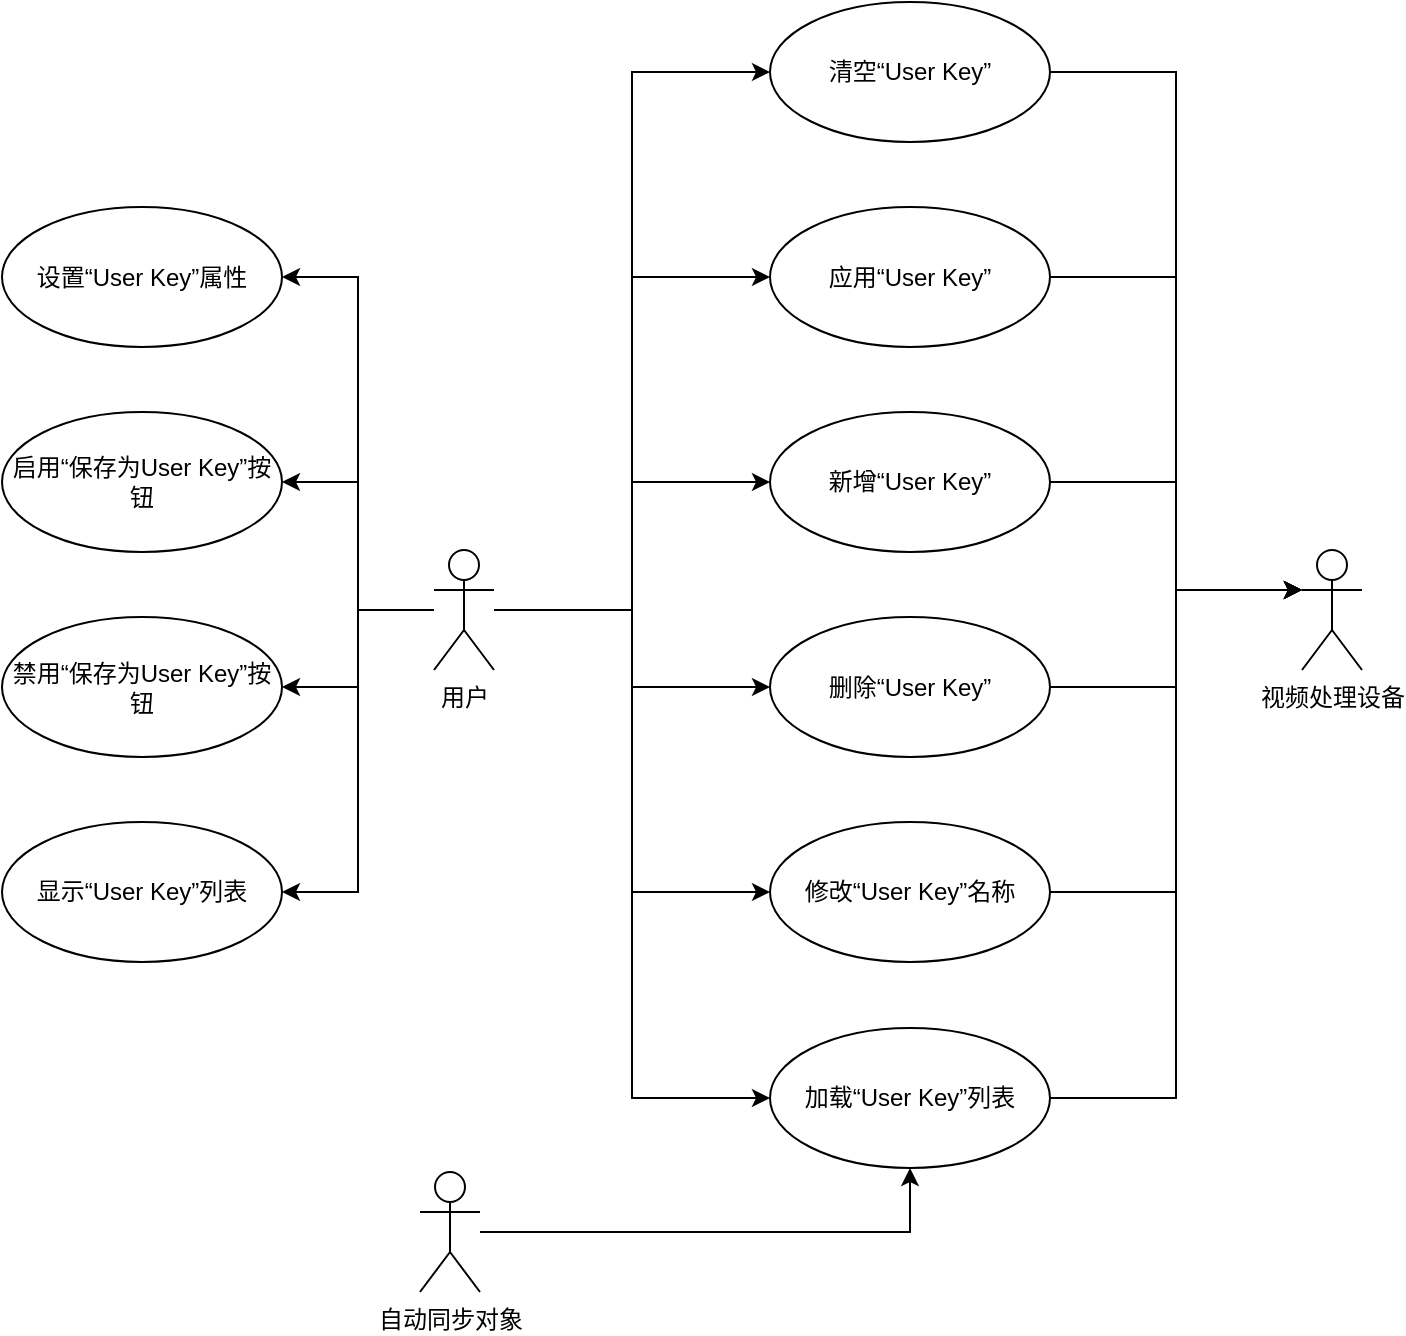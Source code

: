 <mxfile version="12.0.0" type="github" pages="1"><diagram id="k-A2DPcNK4Fi7RNg86N0" name="UserKey UserCase"><mxGraphModel dx="1408" dy="790" grid="1" gridSize="10" guides="1" tooltips="1" connect="1" arrows="1" fold="1" page="1" pageScale="1" pageWidth="827" pageHeight="1169" math="0" shadow="0"><root><mxCell id="0"/><mxCell id="1" parent="0"/><mxCell id="VcxcUE_bpvfnusnmxM5i-7" value="启用“保存为User Key”按钮" style="ellipse;whiteSpace=wrap;html=1;" vertex="1" parent="1"><mxGeometry x="70" y="341" width="140" height="70" as="geometry"/></mxCell><mxCell id="VcxcUE_bpvfnusnmxM5i-8" value="禁用“保存为User Key”按钮" style="ellipse;whiteSpace=wrap;html=1;" vertex="1" parent="1"><mxGeometry x="70" y="443.5" width="140" height="70" as="geometry"/></mxCell><mxCell id="VcxcUE_bpvfnusnmxM5i-50" style="edgeStyle=orthogonalEdgeStyle;rounded=0;orthogonalLoop=1;jettySize=auto;html=1;entryX=0;entryY=0.333;entryDx=0;entryDy=0;entryPerimeter=0;" edge="1" parent="1" source="VcxcUE_bpvfnusnmxM5i-9" target="VcxcUE_bpvfnusnmxM5i-21"><mxGeometry relative="1" as="geometry"/></mxCell><mxCell id="VcxcUE_bpvfnusnmxM5i-9" value="新增“User Key”" style="ellipse;whiteSpace=wrap;html=1;" vertex="1" parent="1"><mxGeometry x="454" y="341" width="140" height="70" as="geometry"/></mxCell><mxCell id="VcxcUE_bpvfnusnmxM5i-51" style="edgeStyle=orthogonalEdgeStyle;rounded=0;orthogonalLoop=1;jettySize=auto;html=1;entryX=0;entryY=0.333;entryDx=0;entryDy=0;entryPerimeter=0;" edge="1" parent="1" source="VcxcUE_bpvfnusnmxM5i-10" target="VcxcUE_bpvfnusnmxM5i-21"><mxGeometry relative="1" as="geometry"/></mxCell><mxCell id="VcxcUE_bpvfnusnmxM5i-10" value="删除“User Key”" style="ellipse;whiteSpace=wrap;html=1;" vertex="1" parent="1"><mxGeometry x="454" y="443.5" width="140" height="70" as="geometry"/></mxCell><mxCell id="VcxcUE_bpvfnusnmxM5i-52" style="edgeStyle=orthogonalEdgeStyle;rounded=0;orthogonalLoop=1;jettySize=auto;html=1;entryX=0;entryY=0.333;entryDx=0;entryDy=0;entryPerimeter=0;" edge="1" parent="1" source="VcxcUE_bpvfnusnmxM5i-11" target="VcxcUE_bpvfnusnmxM5i-21"><mxGeometry relative="1" as="geometry"><mxPoint x="650" y="568" as="targetPoint"/></mxGeometry></mxCell><mxCell id="VcxcUE_bpvfnusnmxM5i-11" value="修改“User Key”名称" style="ellipse;whiteSpace=wrap;html=1;" vertex="1" parent="1"><mxGeometry x="454" y="546" width="140" height="70" as="geometry"/></mxCell><mxCell id="VcxcUE_bpvfnusnmxM5i-53" style="edgeStyle=orthogonalEdgeStyle;rounded=0;orthogonalLoop=1;jettySize=auto;html=1;entryX=0;entryY=0.333;entryDx=0;entryDy=0;entryPerimeter=0;" edge="1" parent="1" source="VcxcUE_bpvfnusnmxM5i-12" target="VcxcUE_bpvfnusnmxM5i-21"><mxGeometry relative="1" as="geometry"/></mxCell><mxCell id="VcxcUE_bpvfnusnmxM5i-12" value="加载“User Key”列表" style="ellipse;whiteSpace=wrap;html=1;" vertex="1" parent="1"><mxGeometry x="454" y="649" width="140" height="70" as="geometry"/></mxCell><mxCell id="VcxcUE_bpvfnusnmxM5i-13" value="显示“User Key”列表" style="ellipse;whiteSpace=wrap;html=1;" vertex="1" parent="1"><mxGeometry x="70" y="546" width="140" height="70" as="geometry"/></mxCell><mxCell id="VcxcUE_bpvfnusnmxM5i-38" style="edgeStyle=orthogonalEdgeStyle;rounded=0;orthogonalLoop=1;jettySize=auto;html=1;" edge="1" parent="1" source="VcxcUE_bpvfnusnmxM5i-14" target="VcxcUE_bpvfnusnmxM5i-12"><mxGeometry relative="1" as="geometry"/></mxCell><mxCell id="VcxcUE_bpvfnusnmxM5i-14" value="自动同步对象" style="shape=umlActor;verticalLabelPosition=bottom;labelBackgroundColor=#ffffff;verticalAlign=top;html=1;" vertex="1" parent="1"><mxGeometry x="279" y="721" width="30" height="60" as="geometry"/></mxCell><mxCell id="VcxcUE_bpvfnusnmxM5i-21" value="视频处理设备" style="shape=umlActor;verticalLabelPosition=bottom;labelBackgroundColor=#ffffff;verticalAlign=top;html=1;" vertex="1" parent="1"><mxGeometry x="720" y="410" width="30" height="60" as="geometry"/></mxCell><mxCell id="VcxcUE_bpvfnusnmxM5i-39" style="edgeStyle=orthogonalEdgeStyle;rounded=0;orthogonalLoop=1;jettySize=auto;html=1;entryX=1;entryY=0.5;entryDx=0;entryDy=0;" edge="1" parent="1" source="VcxcUE_bpvfnusnmxM5i-31" target="VcxcUE_bpvfnusnmxM5i-7"><mxGeometry relative="1" as="geometry"/></mxCell><mxCell id="VcxcUE_bpvfnusnmxM5i-40" style="edgeStyle=orthogonalEdgeStyle;rounded=0;orthogonalLoop=1;jettySize=auto;html=1;entryX=1;entryY=0.5;entryDx=0;entryDy=0;" edge="1" parent="1" source="VcxcUE_bpvfnusnmxM5i-31" target="VcxcUE_bpvfnusnmxM5i-8"><mxGeometry relative="1" as="geometry"/></mxCell><mxCell id="VcxcUE_bpvfnusnmxM5i-41" style="edgeStyle=orthogonalEdgeStyle;rounded=0;orthogonalLoop=1;jettySize=auto;html=1;entryX=1;entryY=0.5;entryDx=0;entryDy=0;" edge="1" parent="1" source="VcxcUE_bpvfnusnmxM5i-31" target="VcxcUE_bpvfnusnmxM5i-13"><mxGeometry relative="1" as="geometry"/></mxCell><mxCell id="VcxcUE_bpvfnusnmxM5i-64" style="edgeStyle=orthogonalEdgeStyle;rounded=0;orthogonalLoop=1;jettySize=auto;html=1;entryX=1;entryY=0.5;entryDx=0;entryDy=0;" edge="1" parent="1" source="VcxcUE_bpvfnusnmxM5i-31" target="VcxcUE_bpvfnusnmxM5i-63"><mxGeometry relative="1" as="geometry"/></mxCell><mxCell id="VcxcUE_bpvfnusnmxM5i-67" style="edgeStyle=orthogonalEdgeStyle;rounded=0;orthogonalLoop=1;jettySize=auto;html=1;entryX=0;entryY=0.5;entryDx=0;entryDy=0;" edge="1" parent="1" source="VcxcUE_bpvfnusnmxM5i-31" target="VcxcUE_bpvfnusnmxM5i-10"><mxGeometry relative="1" as="geometry"/></mxCell><mxCell id="VcxcUE_bpvfnusnmxM5i-68" style="edgeStyle=orthogonalEdgeStyle;rounded=0;orthogonalLoop=1;jettySize=auto;html=1;" edge="1" parent="1" source="VcxcUE_bpvfnusnmxM5i-31" target="VcxcUE_bpvfnusnmxM5i-9"><mxGeometry relative="1" as="geometry"/></mxCell><mxCell id="VcxcUE_bpvfnusnmxM5i-69" style="edgeStyle=orthogonalEdgeStyle;rounded=0;orthogonalLoop=1;jettySize=auto;html=1;entryX=0;entryY=0.5;entryDx=0;entryDy=0;" edge="1" parent="1" source="VcxcUE_bpvfnusnmxM5i-31" target="VcxcUE_bpvfnusnmxM5i-56"><mxGeometry relative="1" as="geometry"/></mxCell><mxCell id="VcxcUE_bpvfnusnmxM5i-70" style="edgeStyle=orthogonalEdgeStyle;rounded=0;orthogonalLoop=1;jettySize=auto;html=1;entryX=0;entryY=0.5;entryDx=0;entryDy=0;" edge="1" parent="1" source="VcxcUE_bpvfnusnmxM5i-31" target="VcxcUE_bpvfnusnmxM5i-60"><mxGeometry relative="1" as="geometry"/></mxCell><mxCell id="VcxcUE_bpvfnusnmxM5i-71" style="edgeStyle=orthogonalEdgeStyle;rounded=0;orthogonalLoop=1;jettySize=auto;html=1;entryX=0;entryY=0.5;entryDx=0;entryDy=0;" edge="1" parent="1" source="VcxcUE_bpvfnusnmxM5i-31" target="VcxcUE_bpvfnusnmxM5i-11"><mxGeometry relative="1" as="geometry"/></mxCell><mxCell id="VcxcUE_bpvfnusnmxM5i-72" style="edgeStyle=orthogonalEdgeStyle;rounded=0;orthogonalLoop=1;jettySize=auto;html=1;entryX=0;entryY=0.5;entryDx=0;entryDy=0;" edge="1" parent="1" source="VcxcUE_bpvfnusnmxM5i-31" target="VcxcUE_bpvfnusnmxM5i-12"><mxGeometry relative="1" as="geometry"/></mxCell><mxCell id="VcxcUE_bpvfnusnmxM5i-31" value="用户" style="shape=umlActor;verticalLabelPosition=bottom;labelBackgroundColor=#ffffff;verticalAlign=top;html=1;shadow=0;" vertex="1" parent="1"><mxGeometry x="286" y="410" width="30" height="60" as="geometry"/></mxCell><mxCell id="VcxcUE_bpvfnusnmxM5i-58" style="edgeStyle=orthogonalEdgeStyle;rounded=0;orthogonalLoop=1;jettySize=auto;html=1;entryX=0;entryY=0.333;entryDx=0;entryDy=0;entryPerimeter=0;" edge="1" parent="1" source="VcxcUE_bpvfnusnmxM5i-56" target="VcxcUE_bpvfnusnmxM5i-21"><mxGeometry relative="1" as="geometry"><mxPoint x="700" y="468" as="targetPoint"/></mxGeometry></mxCell><mxCell id="VcxcUE_bpvfnusnmxM5i-56" value="应用“User Key”" style="ellipse;whiteSpace=wrap;html=1;shadow=0;" vertex="1" parent="1"><mxGeometry x="454" y="238.5" width="140" height="70" as="geometry"/></mxCell><mxCell id="VcxcUE_bpvfnusnmxM5i-62" style="edgeStyle=orthogonalEdgeStyle;rounded=0;orthogonalLoop=1;jettySize=auto;html=1;entryX=0;entryY=0.333;entryDx=0;entryDy=0;entryPerimeter=0;" edge="1" parent="1" source="VcxcUE_bpvfnusnmxM5i-60" target="VcxcUE_bpvfnusnmxM5i-21"><mxGeometry relative="1" as="geometry"><mxPoint x="730" y="517" as="targetPoint"/></mxGeometry></mxCell><mxCell id="VcxcUE_bpvfnusnmxM5i-60" value="清空“User Key”" style="ellipse;whiteSpace=wrap;html=1;shadow=0;" vertex="1" parent="1"><mxGeometry x="454" y="136" width="140" height="70" as="geometry"/></mxCell><mxCell id="VcxcUE_bpvfnusnmxM5i-63" value="设置“User Key”属性" style="ellipse;whiteSpace=wrap;html=1;" vertex="1" parent="1"><mxGeometry x="70" y="238.5" width="140" height="70" as="geometry"/></mxCell></root></mxGraphModel></diagram></mxfile>